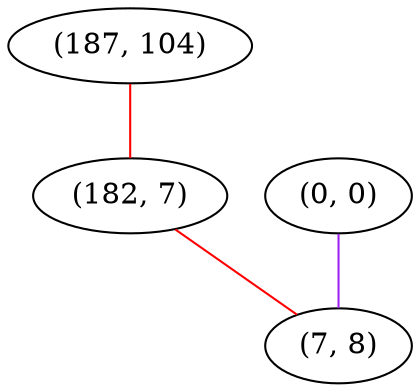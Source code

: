 graph "" {
"(187, 104)";
"(182, 7)";
"(0, 0)";
"(7, 8)";
"(187, 104)" -- "(182, 7)"  [color=red, key=0, weight=1];
"(182, 7)" -- "(7, 8)"  [color=red, key=0, weight=1];
"(0, 0)" -- "(7, 8)"  [color=purple, key=0, weight=4];
}
